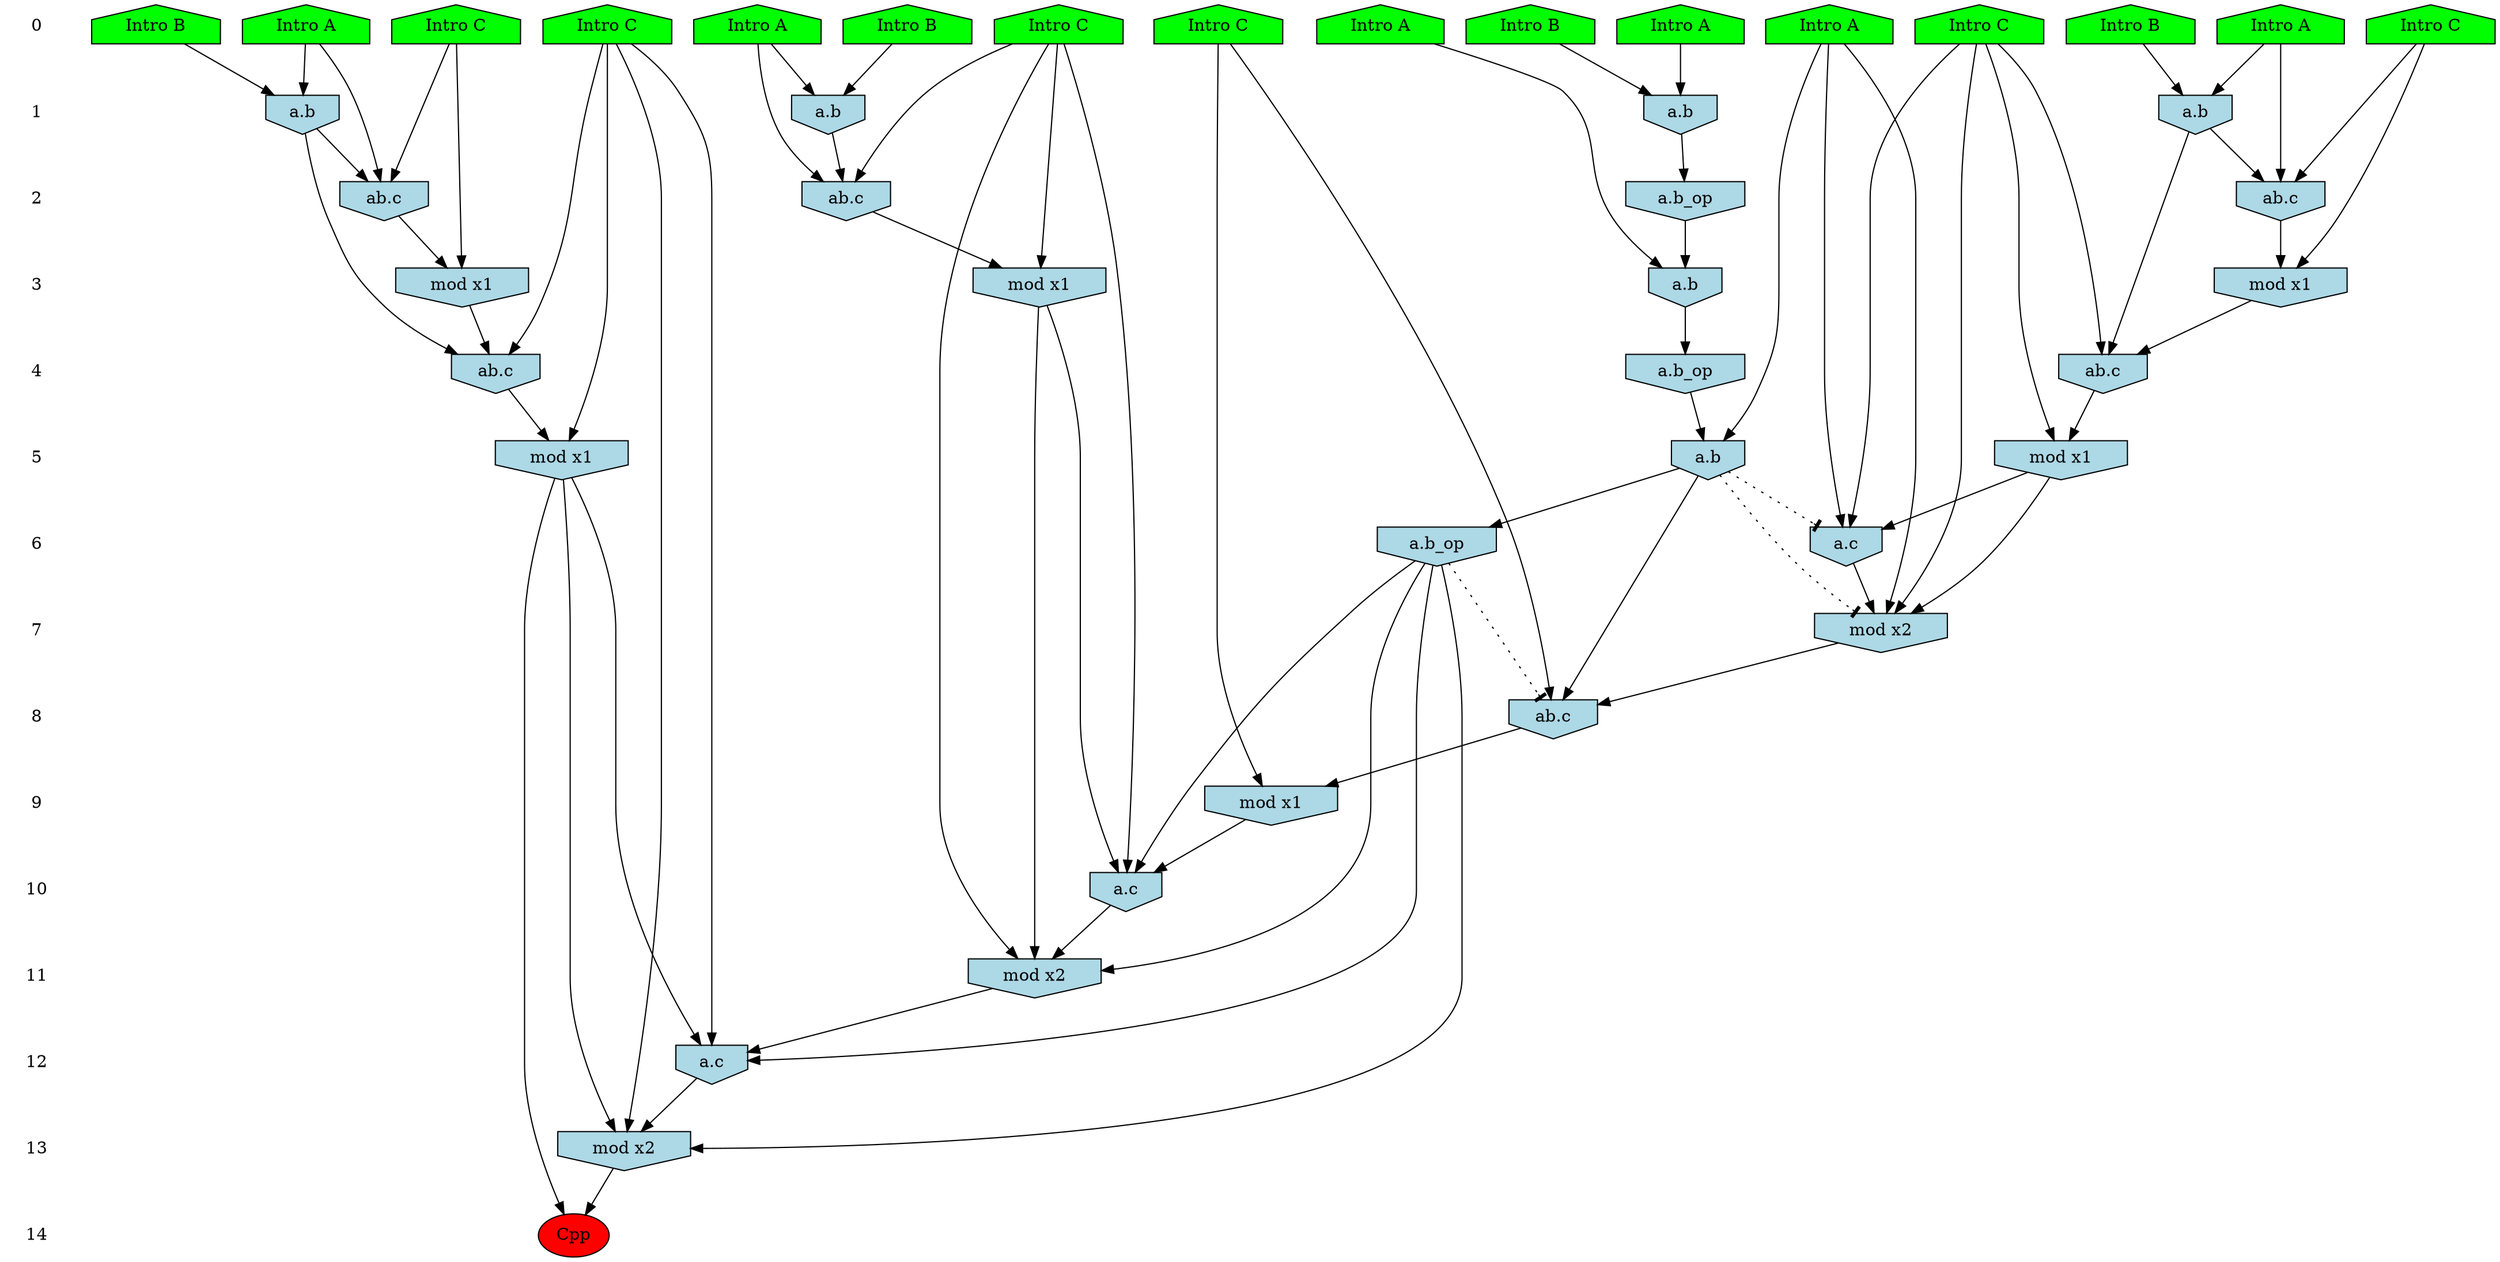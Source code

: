 /* Compression of 1 causal flows obtained in average at 1.902005E+01 t.u */
/* Compressed causal flows were: [3453] */
digraph G{
 ranksep=.5 ; 
{ rank = same ; "0" [shape=plaintext] ; node_1 [label ="Intro B", shape=house, style=filled, fillcolor=green] ;
node_2 [label ="Intro B", shape=house, style=filled, fillcolor=green] ;
node_3 [label ="Intro A", shape=house, style=filled, fillcolor=green] ;
node_4 [label ="Intro B", shape=house, style=filled, fillcolor=green] ;
node_5 [label ="Intro A", shape=house, style=filled, fillcolor=green] ;
node_6 [label ="Intro B", shape=house, style=filled, fillcolor=green] ;
node_7 [label ="Intro A", shape=house, style=filled, fillcolor=green] ;
node_8 [label ="Intro A", shape=house, style=filled, fillcolor=green] ;
node_9 [label ="Intro A", shape=house, style=filled, fillcolor=green] ;
node_10 [label ="Intro A", shape=house, style=filled, fillcolor=green] ;
node_11 [label ="Intro C", shape=house, style=filled, fillcolor=green] ;
node_12 [label ="Intro C", shape=house, style=filled, fillcolor=green] ;
node_13 [label ="Intro C", shape=house, style=filled, fillcolor=green] ;
node_14 [label ="Intro C", shape=house, style=filled, fillcolor=green] ;
node_15 [label ="Intro C", shape=house, style=filled, fillcolor=green] ;
node_16 [label ="Intro C", shape=house, style=filled, fillcolor=green] ;
}
{ rank = same ; "1" [shape=plaintext] ; node_17 [label="a.b", shape=invhouse, style=filled, fillcolor = lightblue] ;
node_22 [label="a.b", shape=invhouse, style=filled, fillcolor = lightblue] ;
node_26 [label="a.b", shape=invhouse, style=filled, fillcolor = lightblue] ;
node_27 [label="a.b", shape=invhouse, style=filled, fillcolor = lightblue] ;
}
{ rank = same ; "2" [shape=plaintext] ; node_18 [label="ab.c", shape=invhouse, style=filled, fillcolor = lightblue] ;
node_23 [label="a.b_op", shape=invhouse, style=filled, fillcolor = lightblue] ;
node_28 [label="ab.c", shape=invhouse, style=filled, fillcolor = lightblue] ;
node_29 [label="ab.c", shape=invhouse, style=filled, fillcolor = lightblue] ;
}
{ rank = same ; "3" [shape=plaintext] ; node_19 [label="mod x1", shape=invhouse, style=filled, fillcolor = lightblue] ;
node_24 [label="a.b", shape=invhouse, style=filled, fillcolor = lightblue] ;
node_30 [label="mod x1", shape=invhouse, style=filled, fillcolor = lightblue] ;
node_31 [label="mod x1", shape=invhouse, style=filled, fillcolor = lightblue] ;
}
{ rank = same ; "4" [shape=plaintext] ; node_20 [label="ab.c", shape=invhouse, style=filled, fillcolor = lightblue] ;
node_25 [label="a.b_op", shape=invhouse, style=filled, fillcolor = lightblue] ;
node_32 [label="ab.c", shape=invhouse, style=filled, fillcolor = lightblue] ;
}
{ rank = same ; "5" [shape=plaintext] ; node_21 [label="mod x1", shape=invhouse, style=filled, fillcolor = lightblue] ;
node_33 [label="mod x1", shape=invhouse, style=filled, fillcolor = lightblue] ;
node_36 [label="a.b", shape=invhouse, style=filled, fillcolor = lightblue] ;
}
{ rank = same ; "6" [shape=plaintext] ; node_34 [label="a.c", shape=invhouse, style=filled, fillcolor = lightblue] ;
node_39 [label="a.b_op", shape=invhouse, style=filled, fillcolor = lightblue] ;
}
{ rank = same ; "7" [shape=plaintext] ; node_35 [label="mod x2", shape=invhouse, style=filled, fillcolor = lightblue] ;
}
{ rank = same ; "8" [shape=plaintext] ; node_37 [label="ab.c", shape=invhouse, style=filled, fillcolor = lightblue] ;
}
{ rank = same ; "9" [shape=plaintext] ; node_38 [label="mod x1", shape=invhouse, style=filled, fillcolor = lightblue] ;
}
{ rank = same ; "10" [shape=plaintext] ; node_40 [label="a.c", shape=invhouse, style=filled, fillcolor = lightblue] ;
}
{ rank = same ; "11" [shape=plaintext] ; node_41 [label="mod x2", shape=invhouse, style=filled, fillcolor = lightblue] ;
}
{ rank = same ; "12" [shape=plaintext] ; node_42 [label="a.c", shape=invhouse, style=filled, fillcolor = lightblue] ;
}
{ rank = same ; "13" [shape=plaintext] ; node_43 [label="mod x2", shape=invhouse, style=filled, fillcolor = lightblue] ;
}
{ rank = same ; "14" [shape=plaintext] ; node_44 [label ="Cpp", style=filled, fillcolor=red] ;
}
"0" -> "1" [style="invis"]; 
"1" -> "2" [style="invis"]; 
"2" -> "3" [style="invis"]; 
"3" -> "4" [style="invis"]; 
"4" -> "5" [style="invis"]; 
"5" -> "6" [style="invis"]; 
"6" -> "7" [style="invis"]; 
"7" -> "8" [style="invis"]; 
"8" -> "9" [style="invis"]; 
"9" -> "10" [style="invis"]; 
"10" -> "11" [style="invis"]; 
"11" -> "12" [style="invis"]; 
"12" -> "13" [style="invis"]; 
"13" -> "14" [style="invis"]; 
node_2 -> node_17
node_3 -> node_17
node_3 -> node_18
node_15 -> node_18
node_17 -> node_18
node_15 -> node_19
node_18 -> node_19
node_11 -> node_20
node_17 -> node_20
node_19 -> node_20
node_11 -> node_21
node_20 -> node_21
node_6 -> node_22
node_9 -> node_22
node_22 -> node_23
node_8 -> node_24
node_23 -> node_24
node_24 -> node_25
node_1 -> node_26
node_10 -> node_26
node_4 -> node_27
node_5 -> node_27
node_5 -> node_28
node_12 -> node_28
node_27 -> node_28
node_10 -> node_29
node_13 -> node_29
node_26 -> node_29
node_12 -> node_30
node_28 -> node_30
node_13 -> node_31
node_29 -> node_31
node_14 -> node_32
node_27 -> node_32
node_30 -> node_32
node_14 -> node_33
node_32 -> node_33
node_7 -> node_34
node_14 -> node_34
node_33 -> node_34
node_7 -> node_35
node_14 -> node_35
node_33 -> node_35
node_34 -> node_35
node_7 -> node_36
node_25 -> node_36
node_16 -> node_37
node_35 -> node_37
node_36 -> node_37
node_16 -> node_38
node_37 -> node_38
node_36 -> node_39
node_13 -> node_40
node_31 -> node_40
node_38 -> node_40
node_39 -> node_40
node_13 -> node_41
node_31 -> node_41
node_39 -> node_41
node_40 -> node_41
node_11 -> node_42
node_21 -> node_42
node_39 -> node_42
node_41 -> node_42
node_11 -> node_43
node_21 -> node_43
node_39 -> node_43
node_42 -> node_43
node_21 -> node_44
node_43 -> node_44
node_36 -> node_35 [style=dotted, arrowhead = tee] 
node_36 -> node_34 [style=dotted, arrowhead = tee] 
node_39 -> node_37 [style=dotted, arrowhead = tee] 
}
/*
 Dot generation time: 0.000187
*/